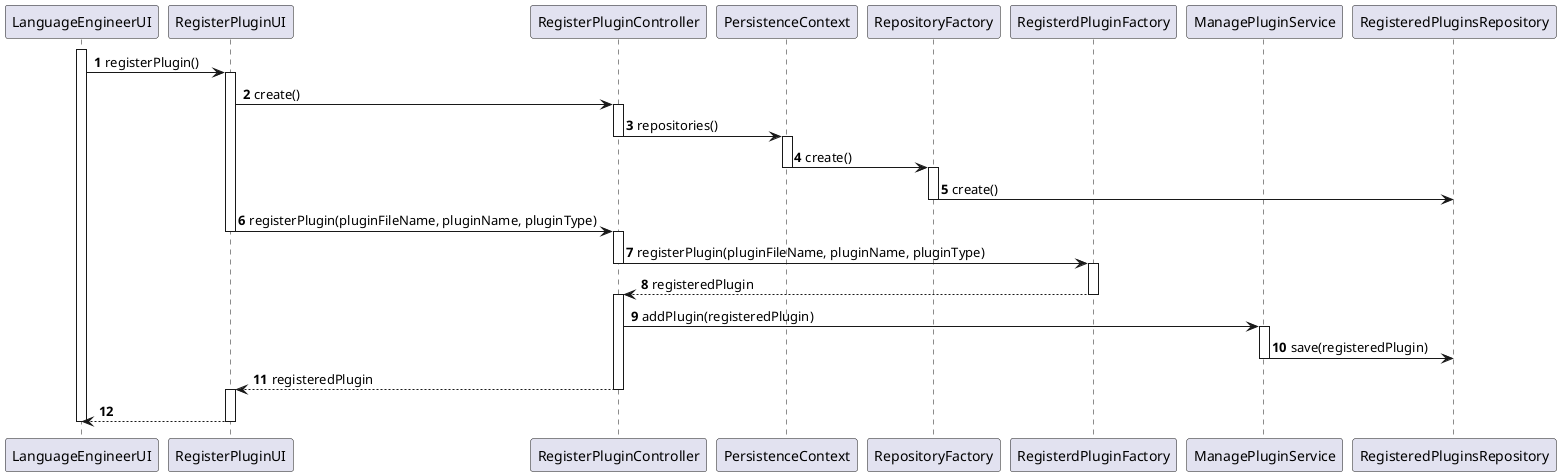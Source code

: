 @startuml
'https://plantuml.com/sequence-diagram

autonumber

participant LanguageEngineerUI
participant RegisterPluginUI
participant RegisterPluginController
participant PersistenceContext
participant RepositoryFactory
participant RegisterdPluginFactory
participant ManagePluginService
participant RegisteredPluginsRepository

activate LanguageEngineerUI
LanguageEngineerUI -> RegisterPluginUI : registerPlugin()
activate RegisterPluginUI
RegisterPluginUI -> RegisterPluginController : create()
activate RegisterPluginController
RegisterPluginController -> PersistenceContext : repositories()
deactivate RegisterPluginController
activate PersistenceContext
PersistenceContext -> RepositoryFactory : create()
deactivate PersistenceContext
activate RepositoryFactory
RepositoryFactory -> RegisteredPluginsRepository : create()
deactivate RepositoryFactory

RegisterPluginUI -> RegisterPluginController : registerPlugin(pluginFileName, pluginName, pluginType)
deactivate RegisterPluginUI
activate RegisterPluginController
RegisterPluginController -> RegisterdPluginFactory : registerPlugin(pluginFileName, pluginName, pluginType)
deactivate RegisterPluginController
activate RegisterdPluginFactory
RegisterdPluginFactory --> RegisterPluginController : registeredPlugin
deactivate RegisterdPluginFactory
activate RegisterPluginController
RegisterPluginController -> ManagePluginService : addPlugin(registeredPlugin)
activate ManagePluginService
ManagePluginService -> RegisteredPluginsRepository : save(registeredPlugin)
deactivate ManagePluginService

RegisterPluginController --> RegisterPluginUI : registeredPlugin
deactivate RegisterPluginController
activate RegisterPluginUI
RegisterPluginUI --> LanguageEngineerUI
deactivate RegisterPluginUI
deactivate LanguageEngineerUI




@enduml